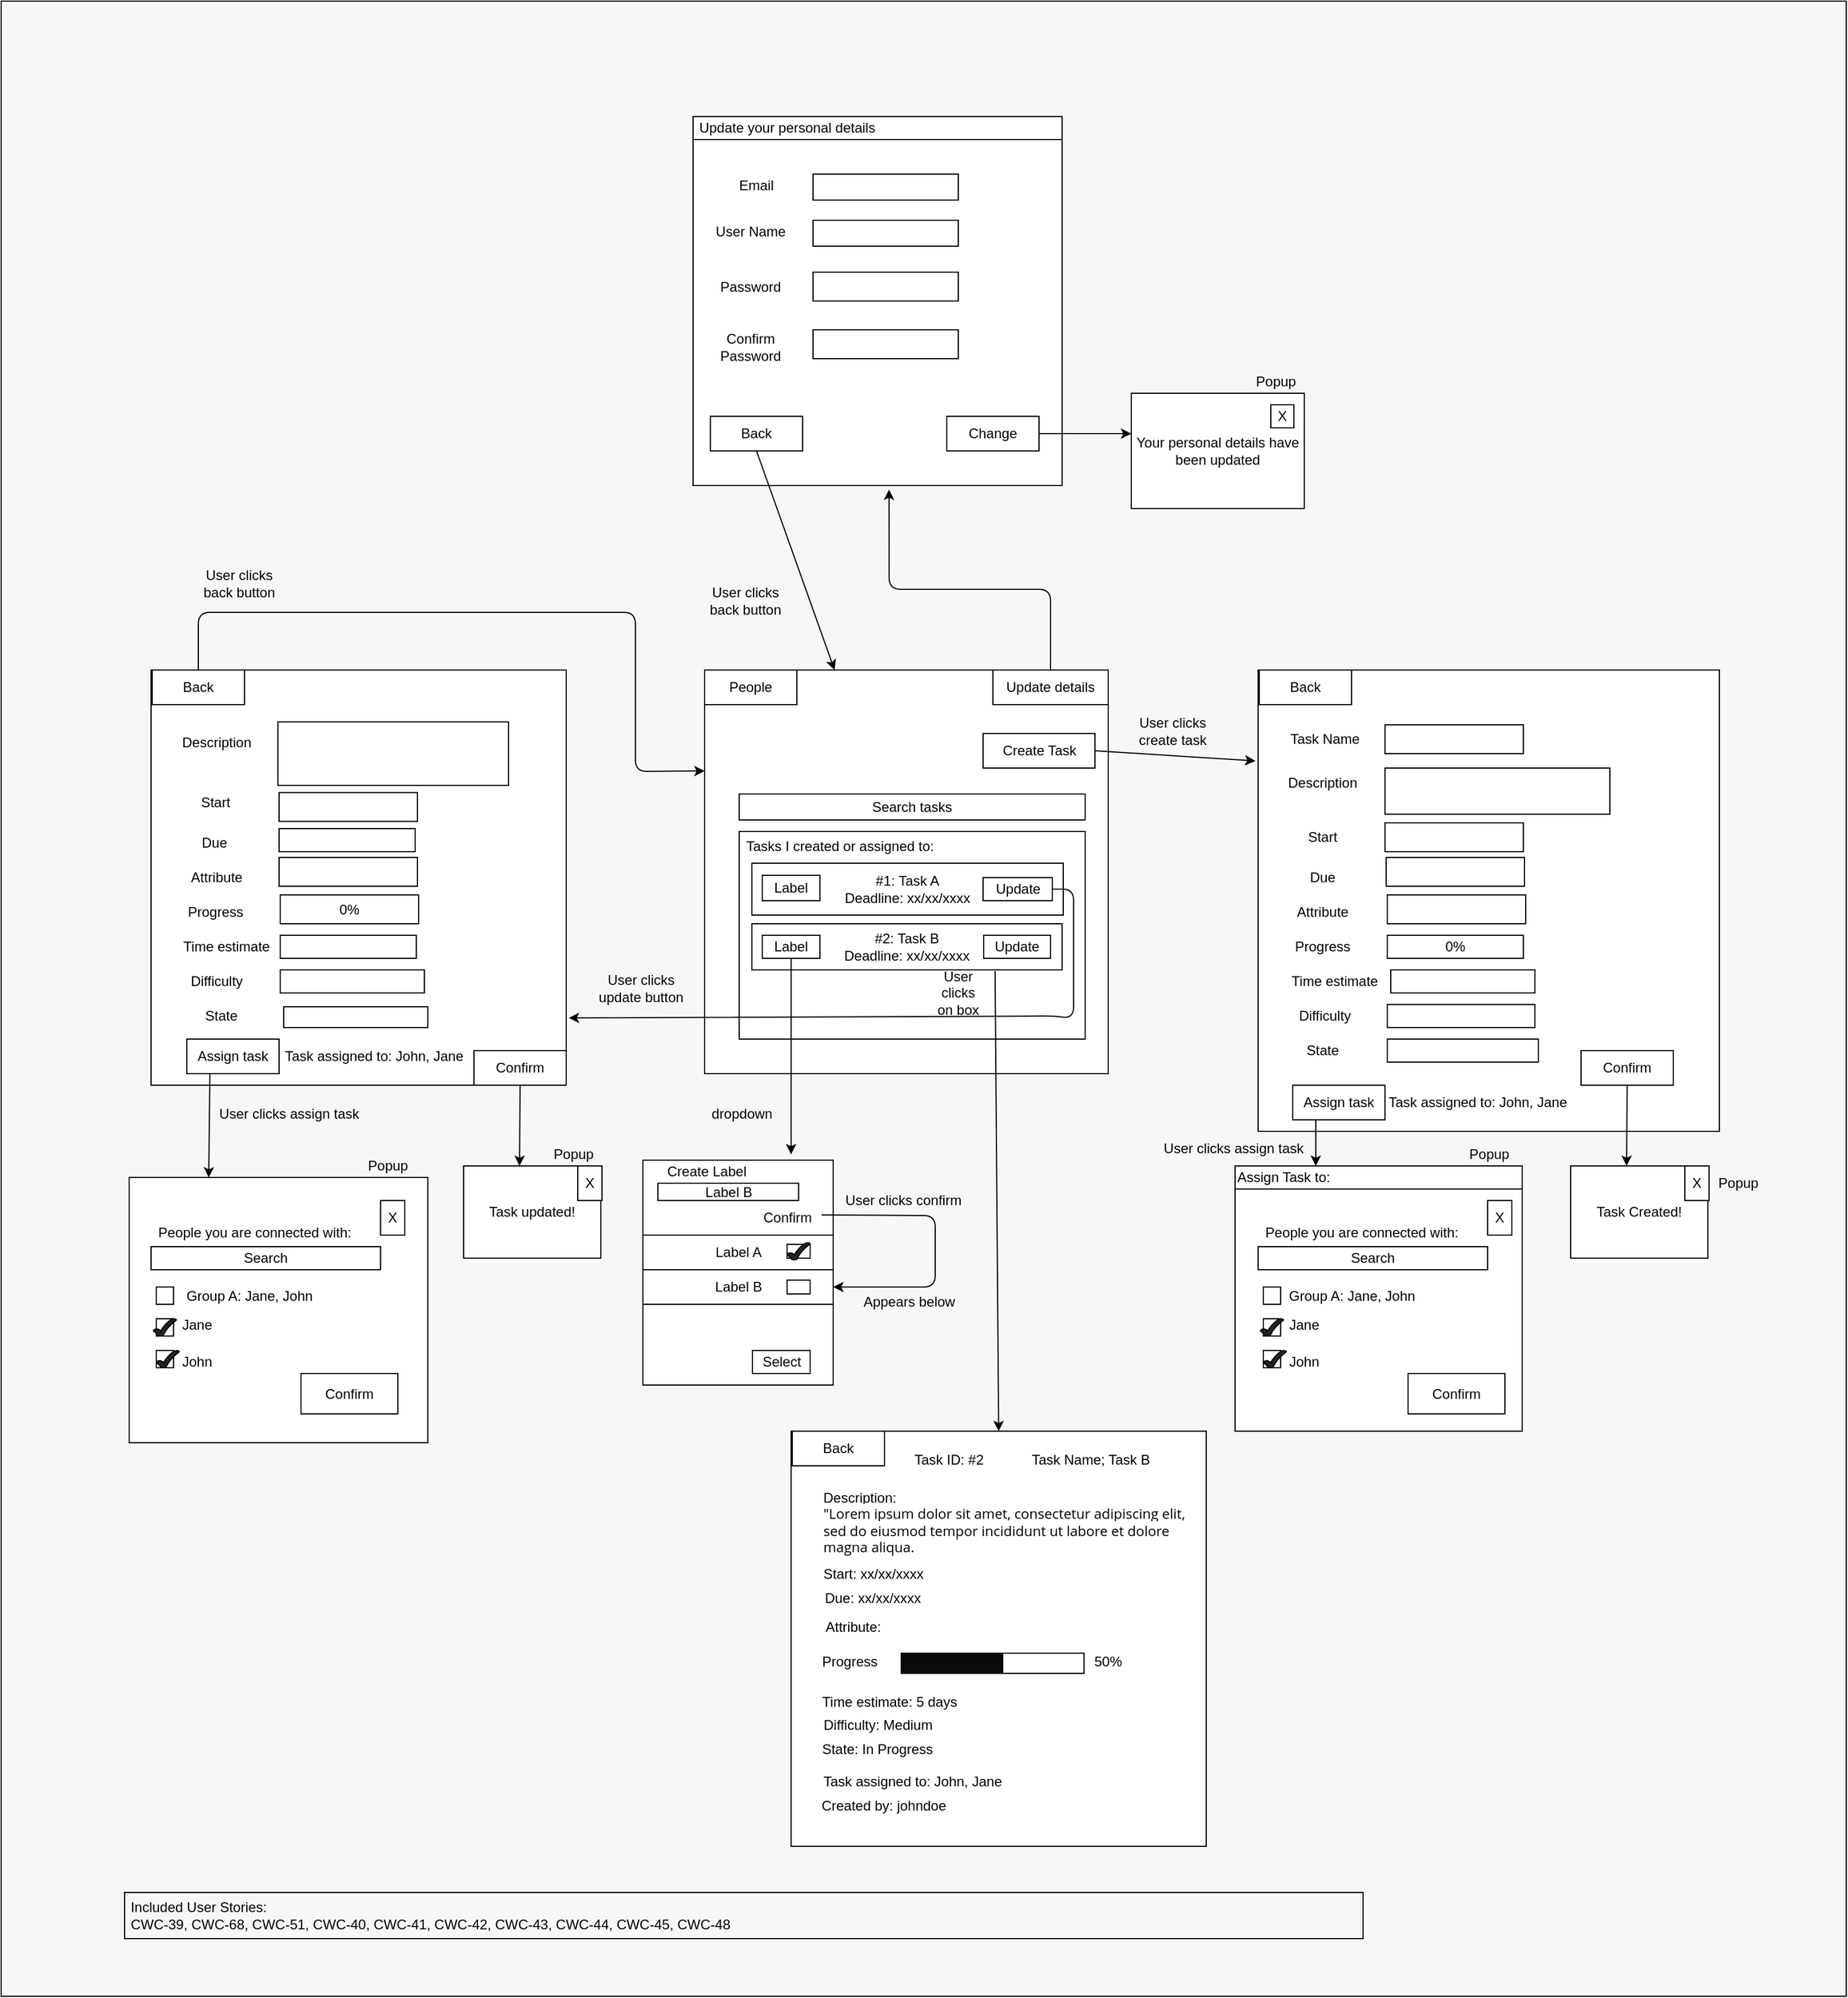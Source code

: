 <mxfile version="14.8.0" type="device"><diagram id="X8QVe4oMfoy0KAU_O0YS" name="Page-1"><mxGraphModel dx="920" dy="1682" grid="1" gridSize="10" guides="1" tooltips="1" connect="1" arrows="1" fold="1" page="1" pageScale="1" pageWidth="827" pageHeight="1169" math="0" shadow="0"><root><mxCell id="0"/><mxCell id="1" parent="0"/><mxCell id="DbbFSux8mXlE0vSYdJvE-41" value="" style="rounded=0;whiteSpace=wrap;html=1;fillColor=#F7F7F7;" parent="1" vertex="1"><mxGeometry x="60" y="-390" width="1600" height="1730" as="geometry"/></mxCell><mxCell id="RuG6t9JVqfd2WmAEuI9V-93" value="" style="rounded=0;whiteSpace=wrap;html=1;fillColor=#FFFFFF;" parent="1" vertex="1"><mxGeometry x="171" y="630" width="259" height="230" as="geometry"/></mxCell><mxCell id="7" value="" style="whiteSpace=wrap;html=1;aspect=fixed;" parent="1" vertex="1"><mxGeometry x="670" y="190" width="350" height="350" as="geometry"/></mxCell><mxCell id="10" value="People" style="rounded=0;whiteSpace=wrap;html=1;" parent="1" vertex="1"><mxGeometry x="670" y="190" width="80" height="30" as="geometry"/></mxCell><mxCell id="11" value="Update details" style="rounded=0;whiteSpace=wrap;html=1;" parent="1" vertex="1"><mxGeometry x="920" y="190" width="100" height="30" as="geometry"/></mxCell><mxCell id="12" value="Search tasks" style="rounded=0;whiteSpace=wrap;html=1;" parent="1" vertex="1"><mxGeometry x="700" y="297.5" width="300" height="22.5" as="geometry"/></mxCell><mxCell id="13" value="" style="rounded=0;whiteSpace=wrap;html=1;" parent="1" vertex="1"><mxGeometry x="700" y="330" width="300" height="180" as="geometry"/></mxCell><mxCell id="14" value="Create Task" style="rounded=0;whiteSpace=wrap;html=1;" parent="1" vertex="1"><mxGeometry x="911.5" y="245" width="97" height="30" as="geometry"/></mxCell><mxCell id="15" value="" style="whiteSpace=wrap;html=1;aspect=fixed;" parent="1" vertex="1"><mxGeometry x="660" y="-290" width="320" height="320" as="geometry"/></mxCell><mxCell id="16" value="Back" style="rounded=0;whiteSpace=wrap;html=1;" parent="1" vertex="1"><mxGeometry x="675" y="-30" width="80" height="30" as="geometry"/></mxCell><mxCell id="17" value="User Name" style="text;html=1;strokeColor=none;fillColor=none;align=center;verticalAlign=middle;whiteSpace=wrap;rounded=0;" parent="1" vertex="1"><mxGeometry x="675" y="-200" width="70" height="20" as="geometry"/></mxCell><mxCell id="18" value="" style="rounded=0;whiteSpace=wrap;html=1;" parent="1" vertex="1"><mxGeometry x="764" y="-200" width="126" height="22.5" as="geometry"/></mxCell><mxCell id="21" value="Change" style="rounded=0;whiteSpace=wrap;html=1;" parent="1" vertex="1"><mxGeometry x="880" y="-30" width="80" height="30" as="geometry"/></mxCell><mxCell id="22" value="" style="whiteSpace=wrap;html=1;aspect=fixed;" parent="1" vertex="1"><mxGeometry x="1150" y="190" width="400" height="400" as="geometry"/></mxCell><mxCell id="23" value="Back" style="rounded=0;whiteSpace=wrap;html=1;" parent="1" vertex="1"><mxGeometry x="1151" y="190" width="80" height="30" as="geometry"/></mxCell><mxCell id="24" value="Task Name" style="text;html=1;strokeColor=none;fillColor=none;align=center;verticalAlign=middle;whiteSpace=wrap;rounded=0;" parent="1" vertex="1"><mxGeometry x="1173" y="240" width="70" height="20" as="geometry"/></mxCell><mxCell id="25" value="" style="rounded=0;whiteSpace=wrap;html=1;" parent="1" vertex="1"><mxGeometry x="1260" y="237.5" width="120" height="25" as="geometry"/></mxCell><mxCell id="26" value="Description" style="text;html=1;strokeColor=none;fillColor=none;align=center;verticalAlign=middle;whiteSpace=wrap;rounded=0;" parent="1" vertex="1"><mxGeometry x="1171" y="277.5" width="70" height="20" as="geometry"/></mxCell><mxCell id="27" value="" style="rounded=0;whiteSpace=wrap;html=1;" parent="1" vertex="1"><mxGeometry x="1260" y="275" width="195" height="40" as="geometry"/></mxCell><mxCell id="30" value="Start" style="text;html=1;strokeColor=none;fillColor=none;align=center;verticalAlign=middle;whiteSpace=wrap;rounded=0;" parent="1" vertex="1"><mxGeometry x="1171" y="325" width="70" height="20" as="geometry"/></mxCell><mxCell id="31" value="" style="rounded=0;whiteSpace=wrap;html=1;" parent="1" vertex="1"><mxGeometry x="1260" y="322.5" width="120" height="25" as="geometry"/></mxCell><mxCell id="32" value="Due" style="text;html=1;strokeColor=none;fillColor=none;align=center;verticalAlign=middle;whiteSpace=wrap;rounded=0;" parent="1" vertex="1"><mxGeometry x="1171" y="360" width="70" height="20" as="geometry"/></mxCell><mxCell id="33" value="" style="rounded=0;whiteSpace=wrap;html=1;" parent="1" vertex="1"><mxGeometry x="1261" y="352.5" width="120" height="25" as="geometry"/></mxCell><mxCell id="34" value="Attribute" style="text;html=1;strokeColor=none;fillColor=none;align=center;verticalAlign=middle;whiteSpace=wrap;rounded=0;" parent="1" vertex="1"><mxGeometry x="1171" y="390" width="70" height="20" as="geometry"/></mxCell><mxCell id="35" value="" style="rounded=0;whiteSpace=wrap;html=1;" parent="1" vertex="1"><mxGeometry x="1262" y="385" width="120" height="25" as="geometry"/></mxCell><mxCell id="36" value="Confirm" style="rounded=0;whiteSpace=wrap;html=1;" parent="1" vertex="1"><mxGeometry x="1430" y="520" width="80" height="30" as="geometry"/></mxCell><mxCell id="QpBjwaj_7y-2IBDyJXPd-79" value="Password" style="text;html=1;strokeColor=none;fillColor=none;align=center;verticalAlign=middle;whiteSpace=wrap;rounded=0;" parent="1" vertex="1"><mxGeometry x="675" y="-152.5" width="70" height="20" as="geometry"/></mxCell><mxCell id="QpBjwaj_7y-2IBDyJXPd-80" value="" style="rounded=0;whiteSpace=wrap;html=1;" parent="1" vertex="1"><mxGeometry x="764" y="-155" width="126" height="25" as="geometry"/></mxCell><mxCell id="QpBjwaj_7y-2IBDyJXPd-82" value="Confirm Password" style="text;html=1;strokeColor=none;fillColor=none;align=center;verticalAlign=middle;whiteSpace=wrap;rounded=0;" parent="1" vertex="1"><mxGeometry x="675" y="-100" width="70" height="20" as="geometry"/></mxCell><mxCell id="QpBjwaj_7y-2IBDyJXPd-84" value="" style="rounded=0;whiteSpace=wrap;html=1;" parent="1" vertex="1"><mxGeometry x="764" y="-105" width="126" height="25" as="geometry"/></mxCell><mxCell id="QpBjwaj_7y-2IBDyJXPd-85" value="Email" style="text;html=1;strokeColor=none;fillColor=none;align=center;verticalAlign=middle;whiteSpace=wrap;rounded=0;" parent="1" vertex="1"><mxGeometry x="680" y="-240" width="70" height="20" as="geometry"/></mxCell><mxCell id="QpBjwaj_7y-2IBDyJXPd-86" value="" style="rounded=0;whiteSpace=wrap;html=1;" parent="1" vertex="1"><mxGeometry x="764" y="-240" width="126" height="22.5" as="geometry"/></mxCell><mxCell id="QpBjwaj_7y-2IBDyJXPd-89" value="" style="endArrow=classic;html=1;exitX=0.5;exitY=0;exitDx=0;exitDy=0;entryX=0.531;entryY=1.011;entryDx=0;entryDy=0;entryPerimeter=0;" parent="1" source="11" target="15" edge="1"><mxGeometry width="50" height="50" relative="1" as="geometry"><mxPoint x="970" y="180" as="sourcePoint"/><mxPoint x="1020" y="130" as="targetPoint"/><Array as="points"><mxPoint x="970" y="120"/><mxPoint x="830" y="120"/></Array></mxGeometry></mxCell><mxCell id="QpBjwaj_7y-2IBDyJXPd-90" value="&amp;nbsp;Update your personal details" style="rounded=0;whiteSpace=wrap;html=1;align=left;" parent="1" vertex="1"><mxGeometry x="660" y="-290" width="320" height="20" as="geometry"/></mxCell><mxCell id="QpBjwaj_7y-2IBDyJXPd-91" value="" style="endArrow=classic;html=1;exitX=1;exitY=0.5;exitDx=0;exitDy=0;entryX=-0.006;entryY=0.197;entryDx=0;entryDy=0;entryPerimeter=0;" parent="1" source="14" target="22" edge="1"><mxGeometry width="50" height="50" relative="1" as="geometry"><mxPoint x="1080" y="310" as="sourcePoint"/><mxPoint x="1130" y="260" as="targetPoint"/></mxGeometry></mxCell><mxCell id="QpBjwaj_7y-2IBDyJXPd-96" value="Assign task" style="rounded=0;whiteSpace=wrap;html=1;" parent="1" vertex="1"><mxGeometry x="1180" y="550" width="80" height="30" as="geometry"/></mxCell><mxCell id="QpBjwaj_7y-2IBDyJXPd-97" value="Task assigned to: John, Jane" style="text;html=1;strokeColor=none;fillColor=none;align=center;verticalAlign=middle;whiteSpace=wrap;rounded=0;" parent="1" vertex="1"><mxGeometry x="1243" y="550" width="195" height="30" as="geometry"/></mxCell><mxCell id="QpBjwaj_7y-2IBDyJXPd-98" value="" style="rounded=0;whiteSpace=wrap;html=1;" parent="1" vertex="1"><mxGeometry x="1130" y="620" width="249" height="230" as="geometry"/></mxCell><mxCell id="QpBjwaj_7y-2IBDyJXPd-99" value="" style="endArrow=classic;html=1;exitX=0.25;exitY=1;exitDx=0;exitDy=0;" parent="1" source="QpBjwaj_7y-2IBDyJXPd-96" edge="1"><mxGeometry width="50" height="50" relative="1" as="geometry"><mxPoint x="1250" y="650" as="sourcePoint"/><mxPoint x="1200" y="620" as="targetPoint"/></mxGeometry></mxCell><mxCell id="QpBjwaj_7y-2IBDyJXPd-100" value="User clicks assign task&amp;nbsp;" style="text;html=1;align=center;verticalAlign=middle;resizable=0;points=[];autosize=1;strokeColor=none;" parent="1" vertex="1"><mxGeometry x="1060" y="595" width="140" height="20" as="geometry"/></mxCell><mxCell id="QpBjwaj_7y-2IBDyJXPd-102" value="Popup" style="text;html=1;align=center;verticalAlign=middle;resizable=0;points=[];autosize=1;strokeColor=none;" parent="1" vertex="1"><mxGeometry x="1324.5" y="600" width="50" height="20" as="geometry"/></mxCell><mxCell id="QpBjwaj_7y-2IBDyJXPd-103" value="X" style="rounded=0;whiteSpace=wrap;html=1;" parent="1" vertex="1"><mxGeometry x="1349" y="650" width="21" height="30" as="geometry"/></mxCell><mxCell id="QpBjwaj_7y-2IBDyJXPd-104" value="People you are connected with:" style="text;html=1;strokeColor=none;fillColor=none;align=center;verticalAlign=middle;whiteSpace=wrap;rounded=0;" parent="1" vertex="1"><mxGeometry x="1154.5" y="675" width="170" height="5" as="geometry"/></mxCell><mxCell id="QpBjwaj_7y-2IBDyJXPd-106" value="Search" style="rounded=0;whiteSpace=wrap;html=1;" parent="1" vertex="1"><mxGeometry x="1150" y="690" width="199" height="20" as="geometry"/></mxCell><mxCell id="QpBjwaj_7y-2IBDyJXPd-108" value="" style="endArrow=classic;html=1;" parent="1" edge="1"><mxGeometry width="50" height="50" relative="1" as="geometry"><mxPoint x="960" y="-15" as="sourcePoint"/><mxPoint x="1040" y="-15" as="targetPoint"/></mxGeometry></mxCell><mxCell id="QpBjwaj_7y-2IBDyJXPd-109" value="Your personal details have been updated" style="rounded=0;whiteSpace=wrap;html=1;" parent="1" vertex="1"><mxGeometry x="1040" y="-50" width="150" height="100" as="geometry"/></mxCell><mxCell id="QpBjwaj_7y-2IBDyJXPd-110" value="Popup" style="text;html=1;align=center;verticalAlign=middle;resizable=0;points=[];autosize=1;strokeColor=none;" parent="1" vertex="1"><mxGeometry x="1140" y="-70" width="50" height="20" as="geometry"/></mxCell><mxCell id="QpBjwaj_7y-2IBDyJXPd-111" value="X" style="rounded=0;whiteSpace=wrap;html=1;" parent="1" vertex="1"><mxGeometry x="1161" y="-40" width="20" height="20" as="geometry"/></mxCell><mxCell id="QpBjwaj_7y-2IBDyJXPd-114" value="Assign Task to:" style="rounded=0;whiteSpace=wrap;html=1;align=left;" parent="1" vertex="1"><mxGeometry x="1130" y="620" width="249" height="20" as="geometry"/></mxCell><mxCell id="QpBjwaj_7y-2IBDyJXPd-118" value="" style="whiteSpace=wrap;html=1;aspect=fixed;" parent="1" vertex="1"><mxGeometry x="1154.5" y="725" width="15" height="15" as="geometry"/></mxCell><mxCell id="QpBjwaj_7y-2IBDyJXPd-119" value="Group A: Jane, John" style="text;html=1;strokeColor=none;fillColor=none;align=center;verticalAlign=middle;whiteSpace=wrap;rounded=0;" parent="1" vertex="1"><mxGeometry x="1161" y="722.5" width="140.5" height="20" as="geometry"/></mxCell><mxCell id="QpBjwaj_7y-2IBDyJXPd-120" value="" style="whiteSpace=wrap;html=1;aspect=fixed;" parent="1" vertex="1"><mxGeometry x="1154.5" y="752.5" width="15" height="15" as="geometry"/></mxCell><mxCell id="QpBjwaj_7y-2IBDyJXPd-121" value="Jane" style="text;html=1;strokeColor=none;fillColor=none;align=center;verticalAlign=middle;whiteSpace=wrap;rounded=0;" parent="1" vertex="1"><mxGeometry x="1169.5" y="747.5" width="40" height="20" as="geometry"/></mxCell><mxCell id="QpBjwaj_7y-2IBDyJXPd-123" value="" style="verticalLabelPosition=bottom;verticalAlign=top;html=1;shape=mxgraph.basic.tick;fontFamily=Helvetica;fontSize=12;fontColor=#000000;align=center;strokeColor=#000000;fillColor=#242424;" parent="1" vertex="1"><mxGeometry x="1152" y="752.5" width="20" height="15" as="geometry"/></mxCell><mxCell id="QpBjwaj_7y-2IBDyJXPd-125" value="Confirm" style="rounded=0;whiteSpace=wrap;html=1;fillColor=#FFFFFF;" parent="1" vertex="1"><mxGeometry x="1280" y="800" width="84" height="35" as="geometry"/></mxCell><mxCell id="QpBjwaj_7y-2IBDyJXPd-129" value="" style="whiteSpace=wrap;html=1;aspect=fixed;" parent="1" vertex="1"><mxGeometry x="1154.5" y="780" width="15" height="15" as="geometry"/></mxCell><mxCell id="QpBjwaj_7y-2IBDyJXPd-117" value="" style="verticalLabelPosition=bottom;verticalAlign=top;html=1;shape=mxgraph.basic.tick;fontFamily=Helvetica;fontSize=12;fontColor=#000000;align=center;strokeColor=#000000;fillColor=#242424;" parent="1" vertex="1"><mxGeometry x="1154.5" y="780" width="20" height="15" as="geometry"/></mxCell><mxCell id="QpBjwaj_7y-2IBDyJXPd-131" value="John" style="text;html=1;strokeColor=none;fillColor=none;align=center;verticalAlign=middle;whiteSpace=wrap;rounded=0;" parent="1" vertex="1"><mxGeometry x="1169.5" y="780" width="40" height="20" as="geometry"/></mxCell><mxCell id="QpBjwaj_7y-2IBDyJXPd-132" style="edgeStyle=orthogonalEdgeStyle;rounded=0;orthogonalLoop=1;jettySize=auto;html=1;exitX=0.5;exitY=1;exitDx=0;exitDy=0;" parent="1" source="QpBjwaj_7y-2IBDyJXPd-131" target="QpBjwaj_7y-2IBDyJXPd-131" edge="1"><mxGeometry relative="1" as="geometry"/></mxCell><mxCell id="QpBjwaj_7y-2IBDyJXPd-135" value="Tasks I created or assigned to:" style="text;html=1;strokeColor=none;fillColor=none;align=center;verticalAlign=middle;whiteSpace=wrap;rounded=0;" parent="1" vertex="1"><mxGeometry x="695" y="330" width="185" height="25" as="geometry"/></mxCell><mxCell id="QpBjwaj_7y-2IBDyJXPd-136" value="#1: Task A&lt;br&gt;Deadline: xx/xx/xxxx" style="rounded=0;whiteSpace=wrap;html=1;fillColor=#FFFFFF;" parent="1" vertex="1"><mxGeometry x="711" y="357.5" width="270" height="45" as="geometry"/></mxCell><mxCell id="QpBjwaj_7y-2IBDyJXPd-137" value="Update" style="rounded=0;whiteSpace=wrap;html=1;fillColor=#FFFFFF;" parent="1" vertex="1"><mxGeometry x="911.5" y="370" width="60" height="20" as="geometry"/></mxCell><mxCell id="QpBjwaj_7y-2IBDyJXPd-138" value="#2: Task B&lt;br&gt;Deadline: xx/xx/xxxx" style="rounded=0;whiteSpace=wrap;html=1;fillColor=#FFFFFF;" parent="1" vertex="1"><mxGeometry x="711" y="410" width="269" height="40" as="geometry"/></mxCell><mxCell id="QpBjwaj_7y-2IBDyJXPd-139" value="Update" style="rounded=0;whiteSpace=wrap;html=1;fillColor=#FFFFFF;" parent="1" vertex="1"><mxGeometry x="912" y="420" width="58" height="20" as="geometry"/></mxCell><mxCell id="QpBjwaj_7y-2IBDyJXPd-140" value="Time estimate" style="text;html=1;strokeColor=none;fillColor=none;align=center;verticalAlign=middle;whiteSpace=wrap;rounded=0;" parent="1" vertex="1"><mxGeometry x="1173" y="450" width="87" height="20" as="geometry"/></mxCell><mxCell id="vL1JW2mGu8SD7Kj4xzxT-51" value="Task Created!" style="rounded=0;whiteSpace=wrap;html=1;fillColor=#FFFFFF;" parent="1" vertex="1"><mxGeometry x="1421" y="620" width="119" height="80" as="geometry"/></mxCell><mxCell id="vL1JW2mGu8SD7Kj4xzxT-52" value="X" style="rounded=0;whiteSpace=wrap;html=1;" parent="1" vertex="1"><mxGeometry x="1520" y="620" width="21" height="30" as="geometry"/></mxCell><mxCell id="vL1JW2mGu8SD7Kj4xzxT-54" value="Popup" style="text;html=1;align=center;verticalAlign=middle;resizable=0;points=[];autosize=1;strokeColor=none;" parent="1" vertex="1"><mxGeometry x="1541" y="625" width="50" height="20" as="geometry"/></mxCell><mxCell id="vL1JW2mGu8SD7Kj4xzxT-55" value="" style="endArrow=classic;html=1;exitX=0.5;exitY=1;exitDx=0;exitDy=0;" parent="1" source="36" edge="1"><mxGeometry width="50" height="50" relative="1" as="geometry"><mxPoint x="1470.5" y="540" as="sourcePoint"/><mxPoint x="1469.5" y="620" as="targetPoint"/></mxGeometry></mxCell><mxCell id="vL1JW2mGu8SD7Kj4xzxT-56" value="" style="rounded=0;whiteSpace=wrap;html=1;fillColor=#FFFFFF;" parent="1" vertex="1"><mxGeometry x="1265" y="450" width="125" height="20" as="geometry"/></mxCell><mxCell id="vL1JW2mGu8SD7Kj4xzxT-57" value="Difficulty" style="text;html=1;strokeColor=none;fillColor=none;align=center;verticalAlign=middle;whiteSpace=wrap;rounded=0;" parent="1" vertex="1"><mxGeometry x="1188" y="480" width="40" height="20" as="geometry"/></mxCell><mxCell id="RuG6t9JVqfd2WmAEuI9V-36" value="" style="rounded=0;whiteSpace=wrap;html=1;fillColor=#FFFFFF;" parent="1" vertex="1"><mxGeometry x="1262" y="480" width="128" height="20" as="geometry"/></mxCell><mxCell id="RuG6t9JVqfd2WmAEuI9V-41" value="Progress" style="text;html=1;strokeColor=none;fillColor=none;align=center;verticalAlign=middle;whiteSpace=wrap;rounded=0;" parent="1" vertex="1"><mxGeometry x="1186" y="420" width="40" height="20" as="geometry"/></mxCell><mxCell id="RuG6t9JVqfd2WmAEuI9V-42" value="0%" style="rounded=0;whiteSpace=wrap;html=1;fillColor=#FFFFFF;" parent="1" vertex="1"><mxGeometry x="1262" y="420" width="118" height="20" as="geometry"/></mxCell><mxCell id="RuG6t9JVqfd2WmAEuI9V-43" value="" style="endArrow=classic;html=1;exitX=1;exitY=0.5;exitDx=0;exitDy=0;entryX=1.006;entryY=0.838;entryDx=0;entryDy=0;entryPerimeter=0;" parent="1" source="QpBjwaj_7y-2IBDyJXPd-137" target="RuG6t9JVqfd2WmAEuI9V-48" edge="1"><mxGeometry width="50" height="50" relative="1" as="geometry"><mxPoint x="1050" y="450" as="sourcePoint"/><mxPoint x="1149" y="380" as="targetPoint"/><Array as="points"><mxPoint x="990" y="380"/><mxPoint x="990" y="492"/><mxPoint x="972" y="490"/></Array></mxGeometry></mxCell><mxCell id="RuG6t9JVqfd2WmAEuI9V-45" value="&lt;span&gt;User clicks update button&lt;/span&gt;" style="text;html=1;strokeColor=none;fillColor=none;align=center;verticalAlign=middle;whiteSpace=wrap;rounded=0;" parent="1" vertex="1"><mxGeometry x="570" y="450" width="90" height="32" as="geometry"/></mxCell><mxCell id="RuG6t9JVqfd2WmAEuI9V-46" value="&lt;span&gt;User clicks create task&lt;/span&gt;" style="text;html=1;strokeColor=none;fillColor=none;align=center;verticalAlign=middle;whiteSpace=wrap;rounded=0;" parent="1" vertex="1"><mxGeometry x="1036" y="237.5" width="80" height="10" as="geometry"/></mxCell><mxCell id="RuG6t9JVqfd2WmAEuI9V-48" value="" style="whiteSpace=wrap;html=1;aspect=fixed;" parent="1" vertex="1"><mxGeometry x="190" y="190" width="360" height="360" as="geometry"/></mxCell><mxCell id="RuG6t9JVqfd2WmAEuI9V-49" value="Back" style="rounded=0;whiteSpace=wrap;html=1;" parent="1" vertex="1"><mxGeometry x="191" y="190" width="80" height="30" as="geometry"/></mxCell><mxCell id="RuG6t9JVqfd2WmAEuI9V-52" value="Description" style="text;html=1;strokeColor=none;fillColor=none;align=center;verticalAlign=middle;whiteSpace=wrap;rounded=0;" parent="1" vertex="1"><mxGeometry x="212" y="242.5" width="70" height="20" as="geometry"/></mxCell><mxCell id="RuG6t9JVqfd2WmAEuI9V-53" value="" style="rounded=0;whiteSpace=wrap;html=1;" parent="1" vertex="1"><mxGeometry x="300" y="235" width="200" height="55" as="geometry"/></mxCell><mxCell id="RuG6t9JVqfd2WmAEuI9V-54" value="Start" style="text;html=1;strokeColor=none;fillColor=none;align=center;verticalAlign=middle;whiteSpace=wrap;rounded=0;" parent="1" vertex="1"><mxGeometry x="211" y="295" width="70" height="20" as="geometry"/></mxCell><mxCell id="RuG6t9JVqfd2WmAEuI9V-55" value="" style="rounded=0;whiteSpace=wrap;html=1;" parent="1" vertex="1"><mxGeometry x="301" y="296.25" width="120" height="25" as="geometry"/></mxCell><mxCell id="RuG6t9JVqfd2WmAEuI9V-56" value="Due" style="text;html=1;strokeColor=none;fillColor=none;align=center;verticalAlign=middle;whiteSpace=wrap;rounded=0;" parent="1" vertex="1"><mxGeometry x="209.5" y="330" width="70" height="20" as="geometry"/></mxCell><mxCell id="RuG6t9JVqfd2WmAEuI9V-57" value="" style="rounded=0;whiteSpace=wrap;html=1;" parent="1" vertex="1"><mxGeometry x="301" y="352.5" width="120" height="25" as="geometry"/></mxCell><mxCell id="RuG6t9JVqfd2WmAEuI9V-58" value="Attribute" style="text;html=1;strokeColor=none;fillColor=none;align=center;verticalAlign=middle;whiteSpace=wrap;rounded=0;" parent="1" vertex="1"><mxGeometry x="212" y="360" width="70" height="20" as="geometry"/></mxCell><mxCell id="RuG6t9JVqfd2WmAEuI9V-59" value="0%" style="rounded=0;whiteSpace=wrap;html=1;" parent="1" vertex="1"><mxGeometry x="302" y="385" width="120" height="25" as="geometry"/></mxCell><mxCell id="RuG6t9JVqfd2WmAEuI9V-60" value="Confirm" style="rounded=0;whiteSpace=wrap;html=1;" parent="1" vertex="1"><mxGeometry x="470" y="520" width="80" height="30" as="geometry"/></mxCell><mxCell id="RuG6t9JVqfd2WmAEuI9V-61" value="Assign task" style="rounded=0;whiteSpace=wrap;html=1;" parent="1" vertex="1"><mxGeometry x="221" y="510" width="80" height="30" as="geometry"/></mxCell><mxCell id="RuG6t9JVqfd2WmAEuI9V-62" value="Task assigned to: John, Jane" style="text;html=1;strokeColor=none;fillColor=none;align=center;verticalAlign=middle;whiteSpace=wrap;rounded=0;" parent="1" vertex="1"><mxGeometry x="285.5" y="510" width="195" height="30" as="geometry"/></mxCell><mxCell id="RuG6t9JVqfd2WmAEuI9V-63" value="" style="endArrow=classic;html=1;exitX=0.25;exitY=1;exitDx=0;exitDy=0;" parent="1" source="RuG6t9JVqfd2WmAEuI9V-61" edge="1"><mxGeometry width="50" height="50" relative="1" as="geometry"><mxPoint x="290" y="650" as="sourcePoint"/><mxPoint x="240" y="630" as="targetPoint"/></mxGeometry></mxCell><mxCell id="RuG6t9JVqfd2WmAEuI9V-64" value="User clicks assign task&amp;nbsp;" style="text;html=1;align=center;verticalAlign=middle;resizable=0;points=[];autosize=1;strokeColor=none;" parent="1" vertex="1"><mxGeometry x="240.5" y="565" width="140" height="20" as="geometry"/></mxCell><mxCell id="RuG6t9JVqfd2WmAEuI9V-65" value="Popup" style="text;html=1;align=center;verticalAlign=middle;resizable=0;points=[];autosize=1;strokeColor=none;" parent="1" vertex="1"><mxGeometry x="370" y="610" width="50" height="20" as="geometry"/></mxCell><mxCell id="RuG6t9JVqfd2WmAEuI9V-66" value="X" style="rounded=0;whiteSpace=wrap;html=1;" parent="1" vertex="1"><mxGeometry x="389" y="650" width="21" height="30" as="geometry"/></mxCell><mxCell id="RuG6t9JVqfd2WmAEuI9V-67" value="People you are connected with:" style="text;html=1;strokeColor=none;fillColor=none;align=center;verticalAlign=middle;whiteSpace=wrap;rounded=0;" parent="1" vertex="1"><mxGeometry x="194.5" y="675" width="170" height="5" as="geometry"/></mxCell><mxCell id="RuG6t9JVqfd2WmAEuI9V-68" value="Search" style="rounded=0;whiteSpace=wrap;html=1;" parent="1" vertex="1"><mxGeometry x="190" y="690" width="199" height="20" as="geometry"/></mxCell><mxCell id="RuG6t9JVqfd2WmAEuI9V-69" value="" style="whiteSpace=wrap;html=1;aspect=fixed;" parent="1" vertex="1"><mxGeometry x="194.5" y="725" width="15" height="15" as="geometry"/></mxCell><mxCell id="RuG6t9JVqfd2WmAEuI9V-70" value="Group A: Jane, John" style="text;html=1;strokeColor=none;fillColor=none;align=center;verticalAlign=middle;whiteSpace=wrap;rounded=0;" parent="1" vertex="1"><mxGeometry x="209.5" y="722.5" width="130.5" height="20" as="geometry"/></mxCell><mxCell id="RuG6t9JVqfd2WmAEuI9V-71" value="" style="whiteSpace=wrap;html=1;aspect=fixed;" parent="1" vertex="1"><mxGeometry x="194.5" y="752.5" width="15" height="15" as="geometry"/></mxCell><mxCell id="RuG6t9JVqfd2WmAEuI9V-72" value="Jane" style="text;html=1;strokeColor=none;fillColor=none;align=center;verticalAlign=middle;whiteSpace=wrap;rounded=0;" parent="1" vertex="1"><mxGeometry x="209.5" y="747.5" width="40" height="20" as="geometry"/></mxCell><mxCell id="RuG6t9JVqfd2WmAEuI9V-73" value="" style="verticalLabelPosition=bottom;verticalAlign=top;html=1;shape=mxgraph.basic.tick;fontFamily=Helvetica;fontSize=12;fontColor=#000000;align=center;strokeColor=#000000;fillColor=#242424;" parent="1" vertex="1"><mxGeometry x="192" y="752.5" width="20" height="15" as="geometry"/></mxCell><mxCell id="RuG6t9JVqfd2WmAEuI9V-74" value="Confirm" style="rounded=0;whiteSpace=wrap;html=1;fillColor=#FFFFFF;" parent="1" vertex="1"><mxGeometry x="320" y="800" width="84" height="35" as="geometry"/></mxCell><mxCell id="RuG6t9JVqfd2WmAEuI9V-75" value="" style="whiteSpace=wrap;html=1;aspect=fixed;" parent="1" vertex="1"><mxGeometry x="194.5" y="780" width="15" height="15" as="geometry"/></mxCell><mxCell id="RuG6t9JVqfd2WmAEuI9V-76" value="" style="verticalLabelPosition=bottom;verticalAlign=top;html=1;shape=mxgraph.basic.tick;fontFamily=Helvetica;fontSize=12;fontColor=#000000;align=center;strokeColor=#000000;fillColor=#242424;" parent="1" vertex="1"><mxGeometry x="194.5" y="780" width="20" height="15" as="geometry"/></mxCell><mxCell id="RuG6t9JVqfd2WmAEuI9V-77" value="John" style="text;html=1;strokeColor=none;fillColor=none;align=center;verticalAlign=middle;whiteSpace=wrap;rounded=0;" parent="1" vertex="1"><mxGeometry x="209.5" y="780" width="40" height="20" as="geometry"/></mxCell><mxCell id="RuG6t9JVqfd2WmAEuI9V-78" style="edgeStyle=orthogonalEdgeStyle;rounded=0;orthogonalLoop=1;jettySize=auto;html=1;exitX=0.5;exitY=1;exitDx=0;exitDy=0;" parent="1" source="RuG6t9JVqfd2WmAEuI9V-77" target="RuG6t9JVqfd2WmAEuI9V-77" edge="1"><mxGeometry relative="1" as="geometry"/></mxCell><mxCell id="RuG6t9JVqfd2WmAEuI9V-79" value="Time estimate" style="text;html=1;strokeColor=none;fillColor=none;align=center;verticalAlign=middle;whiteSpace=wrap;rounded=0;" parent="1" vertex="1"><mxGeometry x="212" y="420" width="87" height="20" as="geometry"/></mxCell><mxCell id="RuG6t9JVqfd2WmAEuI9V-80" value="Task updated!" style="rounded=0;whiteSpace=wrap;html=1;fillColor=#FFFFFF;" parent="1" vertex="1"><mxGeometry x="461" y="620" width="119" height="80" as="geometry"/></mxCell><mxCell id="RuG6t9JVqfd2WmAEuI9V-81" value="X" style="rounded=0;whiteSpace=wrap;html=1;" parent="1" vertex="1"><mxGeometry x="560" y="620" width="21" height="30" as="geometry"/></mxCell><mxCell id="RuG6t9JVqfd2WmAEuI9V-82" value="" style="endArrow=classic;html=1;exitX=0.5;exitY=1;exitDx=0;exitDy=0;" parent="1" source="RuG6t9JVqfd2WmAEuI9V-60" edge="1"><mxGeometry width="50" height="50" relative="1" as="geometry"><mxPoint x="510.5" y="540" as="sourcePoint"/><mxPoint x="509.5" y="620" as="targetPoint"/></mxGeometry></mxCell><mxCell id="RuG6t9JVqfd2WmAEuI9V-83" value="" style="rounded=0;whiteSpace=wrap;html=1;fillColor=#FFFFFF;" parent="1" vertex="1"><mxGeometry x="302" y="450" width="125" height="20" as="geometry"/></mxCell><mxCell id="RuG6t9JVqfd2WmAEuI9V-84" value="Difficulty" style="text;html=1;strokeColor=none;fillColor=none;align=center;verticalAlign=middle;whiteSpace=wrap;rounded=0;" parent="1" vertex="1"><mxGeometry x="227" y="450" width="40" height="20" as="geometry"/></mxCell><mxCell id="RuG6t9JVqfd2WmAEuI9V-86" value="Progress" style="text;html=1;strokeColor=none;fillColor=none;align=center;verticalAlign=middle;whiteSpace=wrap;rounded=0;" parent="1" vertex="1"><mxGeometry x="226" y="390" width="40" height="20" as="geometry"/></mxCell><mxCell id="RuG6t9JVqfd2WmAEuI9V-87" value="" style="rounded=0;whiteSpace=wrap;html=1;fillColor=#FFFFFF;" parent="1" vertex="1"><mxGeometry x="302" y="420" width="118" height="20" as="geometry"/></mxCell><mxCell id="RuG6t9JVqfd2WmAEuI9V-92" value="" style="rounded=0;whiteSpace=wrap;html=1;fillColor=#FFFFFF;" parent="1" vertex="1"><mxGeometry x="301" y="327.5" width="118" height="20" as="geometry"/></mxCell><mxCell id="RuG6t9JVqfd2WmAEuI9V-94" value="Popup" style="text;html=1;align=center;verticalAlign=middle;resizable=0;points=[];autosize=1;strokeColor=none;" parent="1" vertex="1"><mxGeometry x="531" y="600" width="50" height="20" as="geometry"/></mxCell><mxCell id="RuG6t9JVqfd2WmAEuI9V-95" value="Label" style="rounded=0;whiteSpace=wrap;html=1;fillColor=#FFFFFF;" parent="1" vertex="1"><mxGeometry x="720" y="368" width="50" height="22" as="geometry"/></mxCell><mxCell id="RuG6t9JVqfd2WmAEuI9V-96" value="Label" style="rounded=0;whiteSpace=wrap;html=1;fillColor=#FFFFFF;" parent="1" vertex="1"><mxGeometry x="720" y="420" width="50" height="20" as="geometry"/></mxCell><mxCell id="RuG6t9JVqfd2WmAEuI9V-97" value="" style="endArrow=classic;html=1;exitX=0.5;exitY=1;exitDx=0;exitDy=0;" parent="1" source="RuG6t9JVqfd2WmAEuI9V-96" edge="1"><mxGeometry width="50" height="50" relative="1" as="geometry"><mxPoint x="760" y="620" as="sourcePoint"/><mxPoint x="745" y="610" as="targetPoint"/></mxGeometry></mxCell><mxCell id="RuG6t9JVqfd2WmAEuI9V-98" value="dropdown" style="text;html=1;align=center;verticalAlign=middle;resizable=0;points=[];autosize=1;strokeColor=none;" parent="1" vertex="1"><mxGeometry x="666.5" y="565" width="70" height="20" as="geometry"/></mxCell><mxCell id="RuG6t9JVqfd2WmAEuI9V-100" value="" style="rounded=0;whiteSpace=wrap;html=1;fillColor=#FFFFFF;" parent="1" vertex="1"><mxGeometry x="616.5" y="615" width="165" height="65" as="geometry"/></mxCell><mxCell id="RuG6t9JVqfd2WmAEuI9V-101" value="Create Label" style="text;html=1;strokeColor=none;fillColor=none;align=center;verticalAlign=middle;whiteSpace=wrap;rounded=0;" parent="1" vertex="1"><mxGeometry x="621.5" y="620" width="100" height="10" as="geometry"/></mxCell><mxCell id="RuG6t9JVqfd2WmAEuI9V-102" value="Label B" style="rounded=0;whiteSpace=wrap;html=1;fillColor=#FFFFFF;" parent="1" vertex="1"><mxGeometry x="629.5" y="635" width="122" height="15" as="geometry"/></mxCell><mxCell id="RuG6t9JVqfd2WmAEuI9V-103" value="" style="rounded=0;whiteSpace=wrap;html=1;fillColor=#FFFFFF;" parent="1" vertex="1"><mxGeometry x="616.5" y="680" width="165" height="130" as="geometry"/></mxCell><mxCell id="RuG6t9JVqfd2WmAEuI9V-104" value="Confirm" style="text;html=1;strokeColor=none;fillColor=none;align=center;verticalAlign=middle;whiteSpace=wrap;rounded=0;" parent="1" vertex="1"><mxGeometry x="711.5" y="660" width="60" height="10" as="geometry"/></mxCell><mxCell id="RuG6t9JVqfd2WmAEuI9V-105" value="Label A" style="rounded=0;whiteSpace=wrap;html=1;fillColor=#FFFFFF;" parent="1" vertex="1"><mxGeometry x="616.5" y="680" width="165" height="30" as="geometry"/></mxCell><mxCell id="RuG6t9JVqfd2WmAEuI9V-106" value="Label B" style="rounded=0;whiteSpace=wrap;html=1;fillColor=#FFFFFF;" parent="1" vertex="1"><mxGeometry x="616.5" y="710" width="165" height="30" as="geometry"/></mxCell><mxCell id="RuG6t9JVqfd2WmAEuI9V-107" value="" style="rounded=0;whiteSpace=wrap;html=1;fillColor=#FFFFFF;" parent="1" vertex="1"><mxGeometry x="741.5" y="688" width="20" height="12" as="geometry"/></mxCell><mxCell id="RuG6t9JVqfd2WmAEuI9V-108" value="" style="rounded=0;whiteSpace=wrap;html=1;fillColor=#FFFFFF;" parent="1" vertex="1"><mxGeometry x="741.5" y="719" width="20" height="12" as="geometry"/></mxCell><mxCell id="RuG6t9JVqfd2WmAEuI9V-109" value="" style="verticalLabelPosition=bottom;verticalAlign=top;html=1;shape=mxgraph.basic.tick;fontFamily=Helvetica;fontSize=12;fontColor=#000000;align=center;strokeColor=#000000;fillColor=#242424;" parent="1" vertex="1"><mxGeometry x="741.5" y="686.5" width="20" height="15" as="geometry"/></mxCell><mxCell id="RuG6t9JVqfd2WmAEuI9V-111" value="Select" style="rounded=0;whiteSpace=wrap;html=1;fillColor=#FFFFFF;" parent="1" vertex="1"><mxGeometry x="711.5" y="780" width="50" height="20" as="geometry"/></mxCell><mxCell id="RuG6t9JVqfd2WmAEuI9V-112" value="" style="endArrow=classic;html=1;exitX=1;exitY=0.25;exitDx=0;exitDy=0;entryX=1;entryY=0.5;entryDx=0;entryDy=0;" parent="1" source="RuG6t9JVqfd2WmAEuI9V-104" target="RuG6t9JVqfd2WmAEuI9V-106" edge="1"><mxGeometry width="50" height="50" relative="1" as="geometry"><mxPoint x="841.5" y="710" as="sourcePoint"/><mxPoint x="911.5" y="663" as="targetPoint"/><Array as="points"><mxPoint x="870" y="663"/><mxPoint x="870" y="725"/></Array></mxGeometry></mxCell><mxCell id="RuG6t9JVqfd2WmAEuI9V-113" value="User clicks confirm" style="text;html=1;align=center;verticalAlign=middle;resizable=0;points=[];autosize=1;strokeColor=none;" parent="1" vertex="1"><mxGeometry x="781.5" y="640" width="120" height="20" as="geometry"/></mxCell><mxCell id="RuG6t9JVqfd2WmAEuI9V-114" value="Appears below" style="text;html=1;align=center;verticalAlign=middle;resizable=0;points=[];autosize=1;strokeColor=none;" parent="1" vertex="1"><mxGeometry x="801.5" y="727.5" width="90" height="20" as="geometry"/></mxCell><mxCell id="_TkGlbJNpAT3lAkTVfP6-36" value="State" style="text;html=1;strokeColor=none;fillColor=none;align=center;verticalAlign=middle;whiteSpace=wrap;rounded=0;" parent="1" vertex="1"><mxGeometry x="231" y="480" width="40" height="20" as="geometry"/></mxCell><mxCell id="_TkGlbJNpAT3lAkTVfP6-37" value="" style="rounded=0;whiteSpace=wrap;html=1;fillColor=#FFFFFF;" parent="1" vertex="1"><mxGeometry x="305" y="482" width="125" height="18" as="geometry"/></mxCell><mxCell id="_TkGlbJNpAT3lAkTVfP6-39" value="State" style="text;html=1;strokeColor=none;fillColor=none;align=center;verticalAlign=middle;whiteSpace=wrap;rounded=0;" parent="1" vertex="1"><mxGeometry x="1186" y="510" width="40" height="20" as="geometry"/></mxCell><mxCell id="_TkGlbJNpAT3lAkTVfP6-40" value="" style="rounded=0;whiteSpace=wrap;html=1;fillColor=#FFFFFF;" parent="1" vertex="1"><mxGeometry x="1262" y="510" width="131" height="20" as="geometry"/></mxCell><mxCell id="206tP10gLfw-VDdfASNY-36" value="" style="endArrow=classic;html=1;exitX=0.784;exitY=1.025;exitDx=0;exitDy=0;entryX=0.5;entryY=0;entryDx=0;entryDy=0;exitPerimeter=0;" parent="1" source="QpBjwaj_7y-2IBDyJXPd-138" target="206tP10gLfw-VDdfASNY-39" edge="1"><mxGeometry width="50" height="50" relative="1" as="geometry"><mxPoint x="970" y="640" as="sourcePoint"/><mxPoint x="960" y="660" as="targetPoint"/></mxGeometry></mxCell><mxCell id="206tP10gLfw-VDdfASNY-38" value="User clicks on box" style="text;html=1;strokeColor=none;fillColor=none;align=center;verticalAlign=middle;whiteSpace=wrap;rounded=0;" parent="1" vertex="1"><mxGeometry x="870" y="460" width="40" height="20" as="geometry"/></mxCell><mxCell id="206tP10gLfw-VDdfASNY-39" value="" style="whiteSpace=wrap;html=1;aspect=fixed;" parent="1" vertex="1"><mxGeometry x="745" y="850" width="360" height="360" as="geometry"/></mxCell><mxCell id="206tP10gLfw-VDdfASNY-40" value="Back" style="rounded=0;whiteSpace=wrap;html=1;" parent="1" vertex="1"><mxGeometry x="746" y="850" width="80" height="30" as="geometry"/></mxCell><mxCell id="206tP10gLfw-VDdfASNY-41" value="&lt;div style=&quot;text-align: left&quot;&gt;&lt;font style=&quot;font-size: 12px&quot;&gt;Description:&amp;nbsp;&lt;/font&gt;&lt;/div&gt;&lt;div style=&quot;text-align: left&quot;&gt;&lt;span style=&quot;background-color: rgb(255 , 255 , 255) ; font-family: &amp;#34;open sans&amp;#34; , &amp;#34;arial&amp;#34; , sans-serif&quot;&gt;&lt;font style=&quot;font-size: 12px&quot;&gt;&quot;Lorem ipsum dolor sit amet, consectetur adipiscing elit, sed do eiusmod tempor incididunt ut labore et dolore magna aliqua.&amp;nbsp;&lt;/font&gt;&lt;/span&gt;&lt;/div&gt;" style="text;html=1;strokeColor=none;fillColor=none;align=center;verticalAlign=middle;whiteSpace=wrap;rounded=0;" parent="1" vertex="1"><mxGeometry x="771.5" y="910" width="323" height="37.5" as="geometry"/></mxCell><mxCell id="206tP10gLfw-VDdfASNY-43" value="Start: xx/xx/xxxx" style="text;html=1;strokeColor=none;fillColor=none;align=center;verticalAlign=middle;whiteSpace=wrap;rounded=0;" parent="1" vertex="1"><mxGeometry x="741.5" y="970" width="148.5" height="8.75" as="geometry"/></mxCell><mxCell id="206tP10gLfw-VDdfASNY-45" value="Due: xx/xx/xxxx" style="text;html=1;strokeColor=none;fillColor=none;align=center;verticalAlign=middle;whiteSpace=wrap;rounded=0;" parent="1" vertex="1"><mxGeometry x="753.25" y="990" width="125.5" height="10" as="geometry"/></mxCell><mxCell id="206tP10gLfw-VDdfASNY-47" value="Attribute:" style="text;html=1;strokeColor=none;fillColor=none;align=center;verticalAlign=middle;whiteSpace=wrap;rounded=0;" parent="1" vertex="1"><mxGeometry x="764" y="1010" width="70" height="20" as="geometry"/></mxCell><mxCell id="206tP10gLfw-VDdfASNY-48" value="" style="rounded=0;whiteSpace=wrap;html=1;" parent="1" vertex="1"><mxGeometry x="846" y="1042.5" width="153" height="17.5" as="geometry"/></mxCell><mxCell id="206tP10gLfw-VDdfASNY-51" value="Task assigned to: John, Jane" style="text;html=1;strokeColor=none;fillColor=none;align=center;verticalAlign=middle;whiteSpace=wrap;rounded=0;" parent="1" vertex="1"><mxGeometry x="753.25" y="1139" width="195" height="30" as="geometry"/></mxCell><mxCell id="206tP10gLfw-VDdfASNY-52" value="Time estimate: 5 days" style="text;html=1;strokeColor=none;fillColor=none;align=center;verticalAlign=middle;whiteSpace=wrap;rounded=0;" parent="1" vertex="1"><mxGeometry x="758.5" y="1080" width="143" height="10" as="geometry"/></mxCell><mxCell id="206tP10gLfw-VDdfASNY-54" value="Difficulty: Medium" style="text;html=1;strokeColor=none;fillColor=none;align=center;verticalAlign=middle;whiteSpace=wrap;rounded=0;" parent="1" vertex="1"><mxGeometry x="765.75" y="1100" width="108.5" height="10" as="geometry"/></mxCell><mxCell id="206tP10gLfw-VDdfASNY-55" value="Progress" style="text;html=1;strokeColor=none;fillColor=none;align=center;verticalAlign=middle;whiteSpace=wrap;rounded=0;" parent="1" vertex="1"><mxGeometry x="776" y="1040" width="40" height="20" as="geometry"/></mxCell><mxCell id="206tP10gLfw-VDdfASNY-58" value="State: In Progress" style="text;html=1;strokeColor=none;fillColor=none;align=center;verticalAlign=middle;whiteSpace=wrap;rounded=0;" parent="1" vertex="1"><mxGeometry x="770" y="1122" width="100" height="8" as="geometry"/></mxCell><mxCell id="206tP10gLfw-VDdfASNY-60" value="50%" style="text;html=1;strokeColor=none;fillColor=none;align=center;verticalAlign=middle;whiteSpace=wrap;rounded=0;" parent="1" vertex="1"><mxGeometry x="1000" y="1040" width="40" height="20" as="geometry"/></mxCell><mxCell id="206tP10gLfw-VDdfASNY-61" value="" style="rounded=0;whiteSpace=wrap;html=1;fillColor=#0A0A0A;" parent="1" vertex="1"><mxGeometry x="840.5" y="1042.5" width="88" height="17.5" as="geometry"/></mxCell><mxCell id="206tP10gLfw-VDdfASNY-63" value="Task ID: #2" style="text;html=1;strokeColor=none;fillColor=none;align=center;verticalAlign=middle;whiteSpace=wrap;rounded=0;" parent="1" vertex="1"><mxGeometry x="837" y="870" width="90" height="10" as="geometry"/></mxCell><mxCell id="206tP10gLfw-VDdfASNY-64" value="Task Name; Task B" style="text;html=1;strokeColor=none;fillColor=none;align=center;verticalAlign=middle;whiteSpace=wrap;rounded=0;" parent="1" vertex="1"><mxGeometry x="950" y="870" width="110" height="10" as="geometry"/></mxCell><mxCell id="206tP10gLfw-VDdfASNY-67" value="Created by: johndoe" style="text;html=1;strokeColor=none;fillColor=none;align=center;verticalAlign=middle;whiteSpace=wrap;rounded=0;" parent="1" vertex="1"><mxGeometry x="765.75" y="1169" width="118.5" height="11" as="geometry"/></mxCell><mxCell id="R-z3ISsXz5dg0Q7nqmZm-36" value="&amp;nbsp;Included User Stories:&lt;br&gt;&amp;nbsp;CWC-39, CWC-68, CWC-51, CWC-40, CWC-41, CWC-42, CWC-43, CWC-44, CWC-45, CWC-48" style="rounded=0;whiteSpace=wrap;html=1;fillColor=#F7F7F7;align=left;" parent="1" vertex="1"><mxGeometry x="167" y="1250" width="1074" height="40" as="geometry"/></mxCell><mxCell id="DbbFSux8mXlE0vSYdJvE-36" value="" style="endArrow=classic;html=1;exitX=0.5;exitY=1;exitDx=0;exitDy=0;" parent="1" source="16" target="7" edge="1"><mxGeometry width="50" height="50" relative="1" as="geometry"><mxPoint x="650" y="140" as="sourcePoint"/><mxPoint x="700" y="90" as="targetPoint"/></mxGeometry></mxCell><mxCell id="DbbFSux8mXlE0vSYdJvE-37" value="User clicks back button" style="text;html=1;strokeColor=none;fillColor=none;align=center;verticalAlign=middle;whiteSpace=wrap;rounded=0;" parent="1" vertex="1"><mxGeometry x="666" y="120" width="79" height="20" as="geometry"/></mxCell><mxCell id="DbbFSux8mXlE0vSYdJvE-39" value="User clicks back button" style="text;html=1;strokeColor=none;fillColor=none;align=center;verticalAlign=middle;whiteSpace=wrap;rounded=0;" parent="1" vertex="1"><mxGeometry x="227" y="110" width="79" height="10" as="geometry"/></mxCell><mxCell id="DbbFSux8mXlE0vSYdJvE-40" value="" style="endArrow=classic;html=1;exitX=0.5;exitY=0;exitDx=0;exitDy=0;entryX=0;entryY=0.25;entryDx=0;entryDy=0;" parent="1" source="RuG6t9JVqfd2WmAEuI9V-49" target="7" edge="1"><mxGeometry width="50" height="50" relative="1" as="geometry"><mxPoint x="360" y="170" as="sourcePoint"/><mxPoint x="640" y="130" as="targetPoint"/><Array as="points"><mxPoint x="231" y="140"/><mxPoint x="610" y="140"/><mxPoint x="610" y="278"/></Array></mxGeometry></mxCell></root></mxGraphModel></diagram></mxfile>